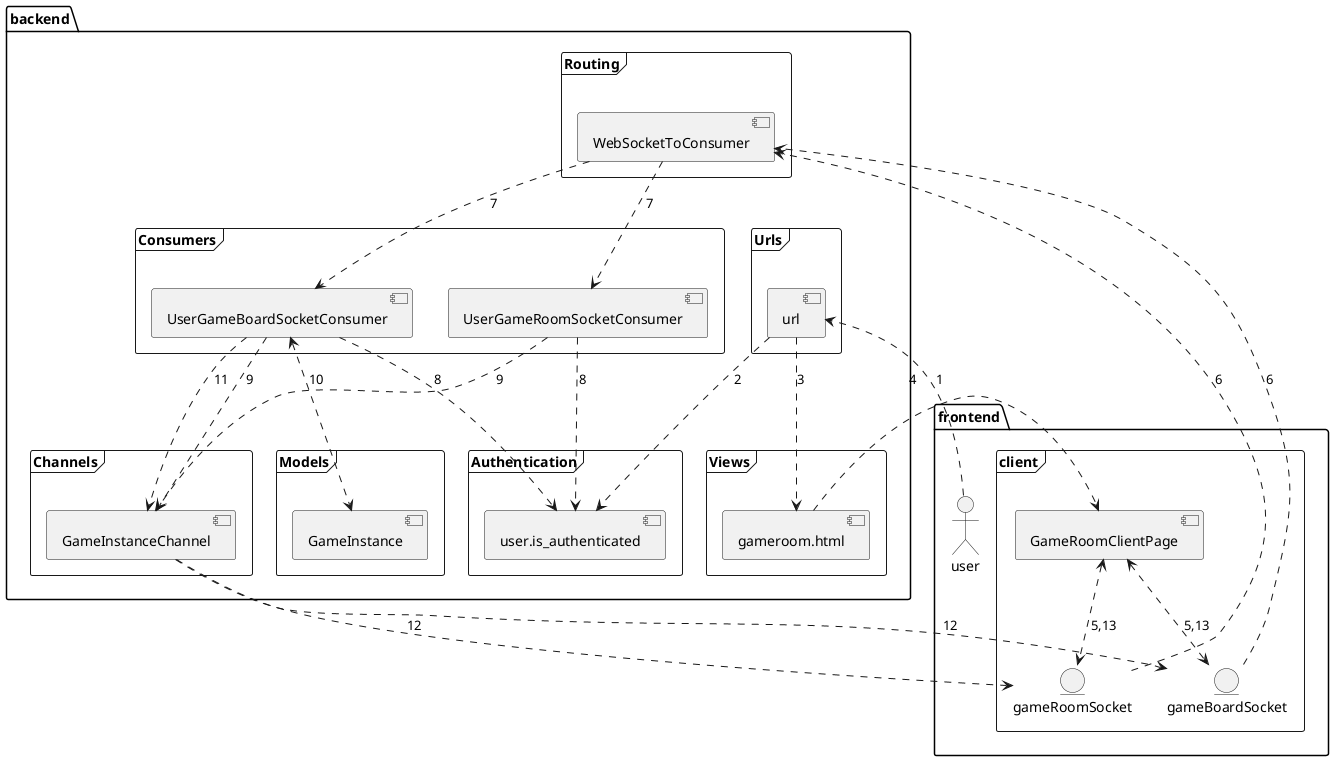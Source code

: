 @startuml

package "backend" {
  frame "Urls" {
    [url]
  }
  frame "Views" {
    [gameroom.html]
  }
  frame "Routing" {
    [WebSocketToConsumer]
  }
  frame "Models" {
    [GameInstance]
  }
  frame "Authentication" {
    [user.is_authenticated]
  }
  frame "Consumers" {
    [UserGameBoardSocketConsumer]
    [UserGameRoomSocketConsumer]
  }
  frame "Channels" {
    [GameInstanceChannel]
  }
}

package "frontend" {
  actor user
  frame "client" {
    entity gameRoomSocket
    entity gameBoardSocket
    [GameRoomClientPage] <..> gameRoomSocket : 5,13
    [GameRoomClientPage] <..> gameBoardSocket : 5,13
  }
}

user ..> url : 1
url ..> user.is_authenticated : 2
url ..> gameroom.html : 3
gameroom.html ..> GameRoomClientPage : 4
gameRoomSocket ..> WebSocketToConsumer : 6
gameBoardSocket ..> WebSocketToConsumer : 6
WebSocketToConsumer ..> UserGameBoardSocketConsumer : 7
WebSocketToConsumer ..> UserGameRoomSocketConsumer : 7
UserGameBoardSocketConsumer ..> user.is_authenticated : 8
UserGameRoomSocketConsumer ..> user.is_authenticated : 8
UserGameBoardSocketConsumer ..> GameInstanceChannel : 9
UserGameRoomSocketConsumer ..> GameInstanceChannel : 9
UserGameBoardSocketConsumer <..> GameInstance : 10
UserGameBoardSocketConsumer ..> GameInstanceChannel : 11
GameInstanceChannel ..> gameBoardSocket : 12
GameInstanceChannel ..> gameRoomSocket : 12

@enduml
